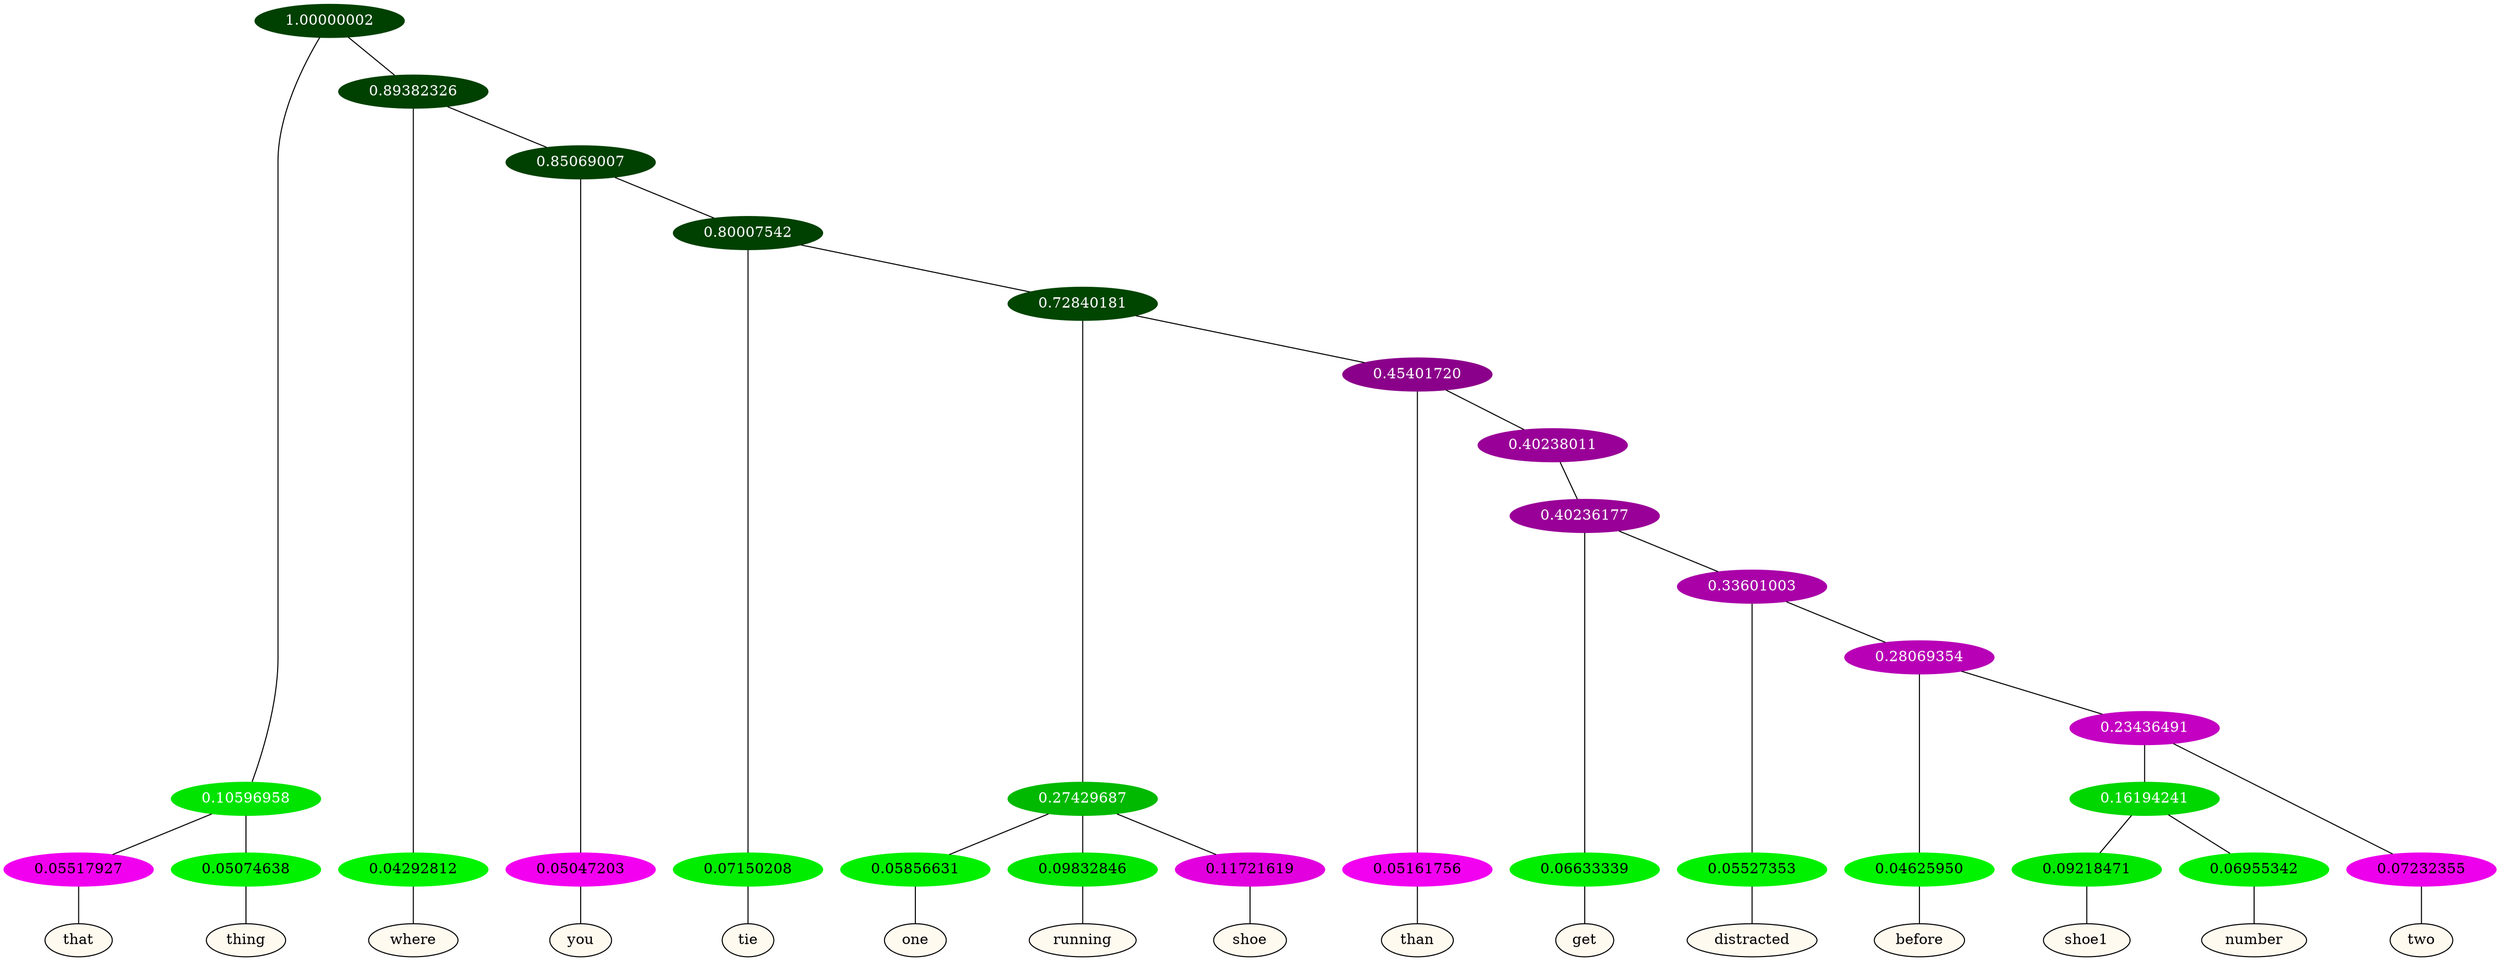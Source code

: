 graph {
	node [format=png height=0.15 nodesep=0.001 ordering=out overlap=prism overlap_scaling=0.01 ranksep=0.001 ratio=0.2 style=filled width=0.15]
	{
		rank=same
		a_w_3 [label=that color=black fillcolor=floralwhite style="filled,solid"]
		a_w_4 [label=thing color=black fillcolor=floralwhite style="filled,solid"]
		a_w_5 [label=where color=black fillcolor=floralwhite style="filled,solid"]
		a_w_7 [label=you color=black fillcolor=floralwhite style="filled,solid"]
		a_w_9 [label=tie color=black fillcolor=floralwhite style="filled,solid"]
		a_w_13 [label=one color=black fillcolor=floralwhite style="filled,solid"]
		a_w_14 [label=running color=black fillcolor=floralwhite style="filled,solid"]
		a_w_15 [label=shoe color=black fillcolor=floralwhite style="filled,solid"]
		a_w_16 [label=than color=black fillcolor=floralwhite style="filled,solid"]
		a_w_19 [label=get color=black fillcolor=floralwhite style="filled,solid"]
		a_w_21 [label=distracted color=black fillcolor=floralwhite style="filled,solid"]
		a_w_23 [label=before color=black fillcolor=floralwhite style="filled,solid"]
		a_w_27 [label=shoe1 color=black fillcolor=floralwhite style="filled,solid"]
		a_w_28 [label=number color=black fillcolor=floralwhite style="filled,solid"]
		a_w_26 [label=two color=black fillcolor=floralwhite style="filled,solid"]
	}
	a_n_3 -- a_w_3
	a_n_4 -- a_w_4
	a_n_5 -- a_w_5
	a_n_7 -- a_w_7
	a_n_9 -- a_w_9
	a_n_13 -- a_w_13
	a_n_14 -- a_w_14
	a_n_15 -- a_w_15
	a_n_16 -- a_w_16
	a_n_19 -- a_w_19
	a_n_21 -- a_w_21
	a_n_23 -- a_w_23
	a_n_27 -- a_w_27
	a_n_28 -- a_w_28
	a_n_26 -- a_w_26
	{
		rank=same
		a_n_3 [label=0.05517927 color="0.835 1.000 0.945" fontcolor=black]
		a_n_4 [label=0.05074638 color="0.334 1.000 0.949" fontcolor=black]
		a_n_5 [label=0.04292812 color="0.334 1.000 0.957" fontcolor=black]
		a_n_7 [label=0.05047203 color="0.835 1.000 0.950" fontcolor=black]
		a_n_9 [label=0.07150208 color="0.334 1.000 0.928" fontcolor=black]
		a_n_13 [label=0.05856631 color="0.334 1.000 0.941" fontcolor=black]
		a_n_14 [label=0.09832846 color="0.334 1.000 0.902" fontcolor=black]
		a_n_15 [label=0.11721619 color="0.835 1.000 0.883" fontcolor=black]
		a_n_16 [label=0.05161756 color="0.835 1.000 0.948" fontcolor=black]
		a_n_19 [label=0.06633339 color="0.334 1.000 0.934" fontcolor=black]
		a_n_21 [label=0.05527353 color="0.334 1.000 0.945" fontcolor=black]
		a_n_23 [label=0.04625950 color="0.334 1.000 0.954" fontcolor=black]
		a_n_27 [label=0.09218471 color="0.334 1.000 0.908" fontcolor=black]
		a_n_28 [label=0.06955342 color="0.334 1.000 0.930" fontcolor=black]
		a_n_26 [label=0.07232355 color="0.835 1.000 0.928" fontcolor=black]
	}
	a_n_0 [label=1.00000002 color="0.334 1.000 0.250" fontcolor=grey99]
	a_n_1 [label=0.10596958 color="0.334 1.000 0.894" fontcolor=grey99]
	a_n_0 -- a_n_1
	a_n_2 [label=0.89382326 color="0.334 1.000 0.250" fontcolor=grey99]
	a_n_0 -- a_n_2
	a_n_1 -- a_n_3
	a_n_1 -- a_n_4
	a_n_2 -- a_n_5
	a_n_6 [label=0.85069007 color="0.334 1.000 0.250" fontcolor=grey99]
	a_n_2 -- a_n_6
	a_n_6 -- a_n_7
	a_n_8 [label=0.80007542 color="0.334 1.000 0.250" fontcolor=grey99]
	a_n_6 -- a_n_8
	a_n_8 -- a_n_9
	a_n_10 [label=0.72840181 color="0.334 1.000 0.272" fontcolor=grey99]
	a_n_8 -- a_n_10
	a_n_11 [label=0.27429687 color="0.334 1.000 0.726" fontcolor=grey99]
	a_n_10 -- a_n_11
	a_n_12 [label=0.45401720 color="0.835 1.000 0.546" fontcolor=grey99]
	a_n_10 -- a_n_12
	a_n_11 -- a_n_13
	a_n_11 -- a_n_14
	a_n_11 -- a_n_15
	a_n_12 -- a_n_16
	a_n_17 [label=0.40238011 color="0.835 1.000 0.598" fontcolor=grey99]
	a_n_12 -- a_n_17
	a_n_18 [label=0.40236177 color="0.835 1.000 0.598" fontcolor=grey99]
	a_n_17 -- a_n_18
	a_n_18 -- a_n_19
	a_n_20 [label=0.33601003 color="0.835 1.000 0.664" fontcolor=grey99]
	a_n_18 -- a_n_20
	a_n_20 -- a_n_21
	a_n_22 [label=0.28069354 color="0.835 1.000 0.719" fontcolor=grey99]
	a_n_20 -- a_n_22
	a_n_22 -- a_n_23
	a_n_24 [label=0.23436491 color="0.835 1.000 0.766" fontcolor=grey99]
	a_n_22 -- a_n_24
	a_n_25 [label=0.16194241 color="0.334 1.000 0.838" fontcolor=grey99]
	a_n_24 -- a_n_25
	a_n_24 -- a_n_26
	a_n_25 -- a_n_27
	a_n_25 -- a_n_28
}
